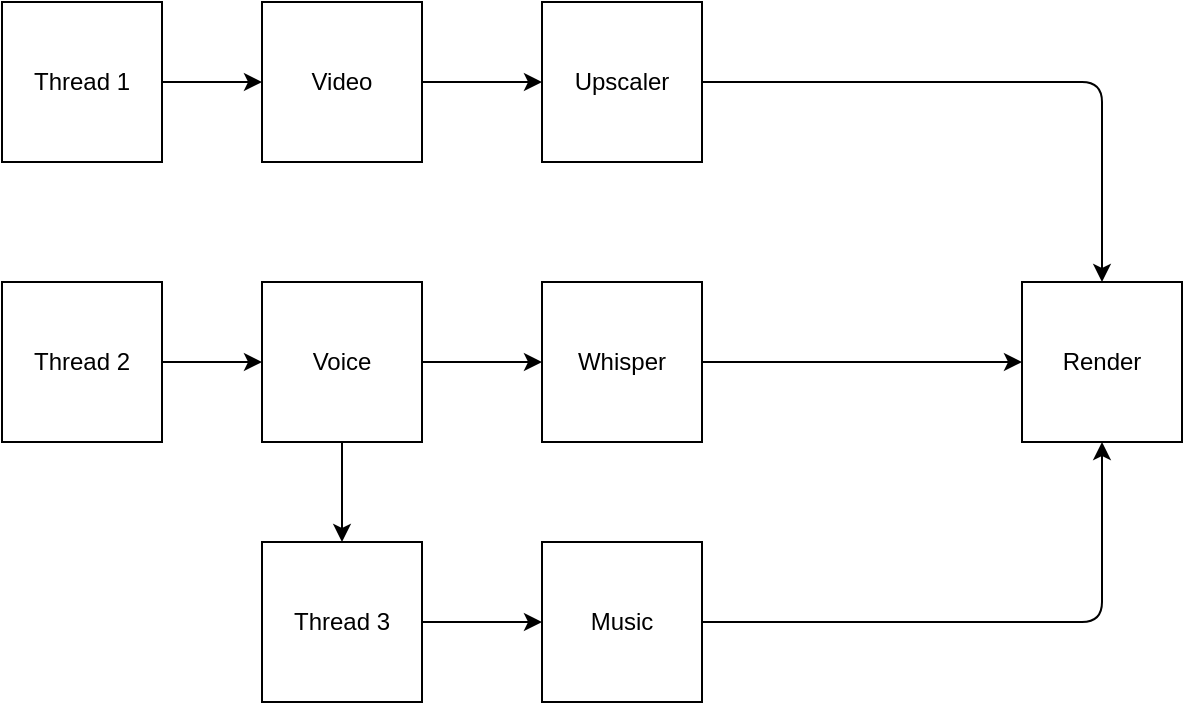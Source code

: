 <mxfile>
    <diagram id="bvVsKO07MeX31LWb8ouj" name="Page-1">
        <mxGraphModel dx="875" dy="575" grid="1" gridSize="10" guides="1" tooltips="1" connect="1" arrows="1" fold="1" page="1" pageScale="1" pageWidth="850" pageHeight="1100" math="0" shadow="0">
            <root>
                <mxCell id="0"/>
                <mxCell id="1" parent="0"/>
                <mxCell id="12" value="" style="edgeStyle=none;html=1;" parent="1" source="2" target="6" edge="1">
                    <mxGeometry relative="1" as="geometry"/>
                </mxCell>
                <mxCell id="2" value="Thread 2" style="whiteSpace=wrap;html=1;aspect=fixed;" parent="1" vertex="1">
                    <mxGeometry x="100" y="300" width="80" height="80" as="geometry"/>
                </mxCell>
                <mxCell id="26" style="edgeStyle=none;html=1;exitX=1;exitY=0.5;exitDx=0;exitDy=0;entryX=0;entryY=0.5;entryDx=0;entryDy=0;" edge="1" parent="1" source="3" target="5">
                    <mxGeometry relative="1" as="geometry"/>
                </mxCell>
                <mxCell id="3" value="Thread 1" style="whiteSpace=wrap;html=1;aspect=fixed;" parent="1" vertex="1">
                    <mxGeometry x="100" y="160" width="80" height="80" as="geometry"/>
                </mxCell>
                <mxCell id="27" style="edgeStyle=none;html=1;exitX=1;exitY=0.5;exitDx=0;exitDy=0;entryX=0.5;entryY=0;entryDx=0;entryDy=0;startArrow=none;" edge="1" parent="1" source="30" target="16">
                    <mxGeometry relative="1" as="geometry">
                        <Array as="points">
                            <mxPoint x="650" y="200"/>
                        </Array>
                    </mxGeometry>
                </mxCell>
                <mxCell id="33" style="edgeStyle=none;html=1;exitX=1;exitY=0.5;exitDx=0;exitDy=0;entryX=0;entryY=0.5;entryDx=0;entryDy=0;" edge="1" parent="1" source="5" target="30">
                    <mxGeometry relative="1" as="geometry"/>
                </mxCell>
                <mxCell id="5" value="Video" style="whiteSpace=wrap;html=1;aspect=fixed;" parent="1" vertex="1">
                    <mxGeometry x="230" y="160" width="80" height="80" as="geometry"/>
                </mxCell>
                <mxCell id="13" value="" style="edgeStyle=none;html=1;" parent="1" source="6" target="11" edge="1">
                    <mxGeometry relative="1" as="geometry"/>
                </mxCell>
                <mxCell id="25" style="edgeStyle=none;html=1;exitX=0.5;exitY=1;exitDx=0;exitDy=0;" edge="1" parent="1" source="6" target="10">
                    <mxGeometry relative="1" as="geometry"/>
                </mxCell>
                <mxCell id="6" value="Voice" style="whiteSpace=wrap;html=1;aspect=fixed;" parent="1" vertex="1">
                    <mxGeometry x="230" y="300" width="80" height="80" as="geometry"/>
                </mxCell>
                <mxCell id="28" style="edgeStyle=none;html=1;exitX=1;exitY=0.5;exitDx=0;exitDy=0;entryX=0.5;entryY=1;entryDx=0;entryDy=0;" edge="1" parent="1" source="7" target="16">
                    <mxGeometry relative="1" as="geometry">
                        <Array as="points">
                            <mxPoint x="650" y="470"/>
                        </Array>
                    </mxGeometry>
                </mxCell>
                <mxCell id="7" value="Music" style="whiteSpace=wrap;html=1;aspect=fixed;" parent="1" vertex="1">
                    <mxGeometry x="370" y="430" width="80" height="80" as="geometry"/>
                </mxCell>
                <mxCell id="15" value="" style="edgeStyle=none;html=1;" parent="1" source="10" target="7" edge="1">
                    <mxGeometry relative="1" as="geometry"/>
                </mxCell>
                <mxCell id="10" value="Thread 3" style="whiteSpace=wrap;html=1;aspect=fixed;" parent="1" vertex="1">
                    <mxGeometry x="230" y="430" width="80" height="80" as="geometry"/>
                </mxCell>
                <mxCell id="29" style="edgeStyle=none;html=1;exitX=1;exitY=0.5;exitDx=0;exitDy=0;entryX=0;entryY=0.5;entryDx=0;entryDy=0;" edge="1" parent="1" source="11" target="16">
                    <mxGeometry relative="1" as="geometry"/>
                </mxCell>
                <mxCell id="11" value="Whisper" style="whiteSpace=wrap;html=1;aspect=fixed;" parent="1" vertex="1">
                    <mxGeometry x="370" y="300" width="80" height="80" as="geometry"/>
                </mxCell>
                <mxCell id="16" value="Render" style="whiteSpace=wrap;html=1;aspect=fixed;" parent="1" vertex="1">
                    <mxGeometry x="610" y="300" width="80" height="80" as="geometry"/>
                </mxCell>
                <mxCell id="30" value="Upscaler" style="whiteSpace=wrap;html=1;aspect=fixed;" vertex="1" parent="1">
                    <mxGeometry x="370" y="160" width="80" height="80" as="geometry"/>
                </mxCell>
            </root>
        </mxGraphModel>
    </diagram>
</mxfile>